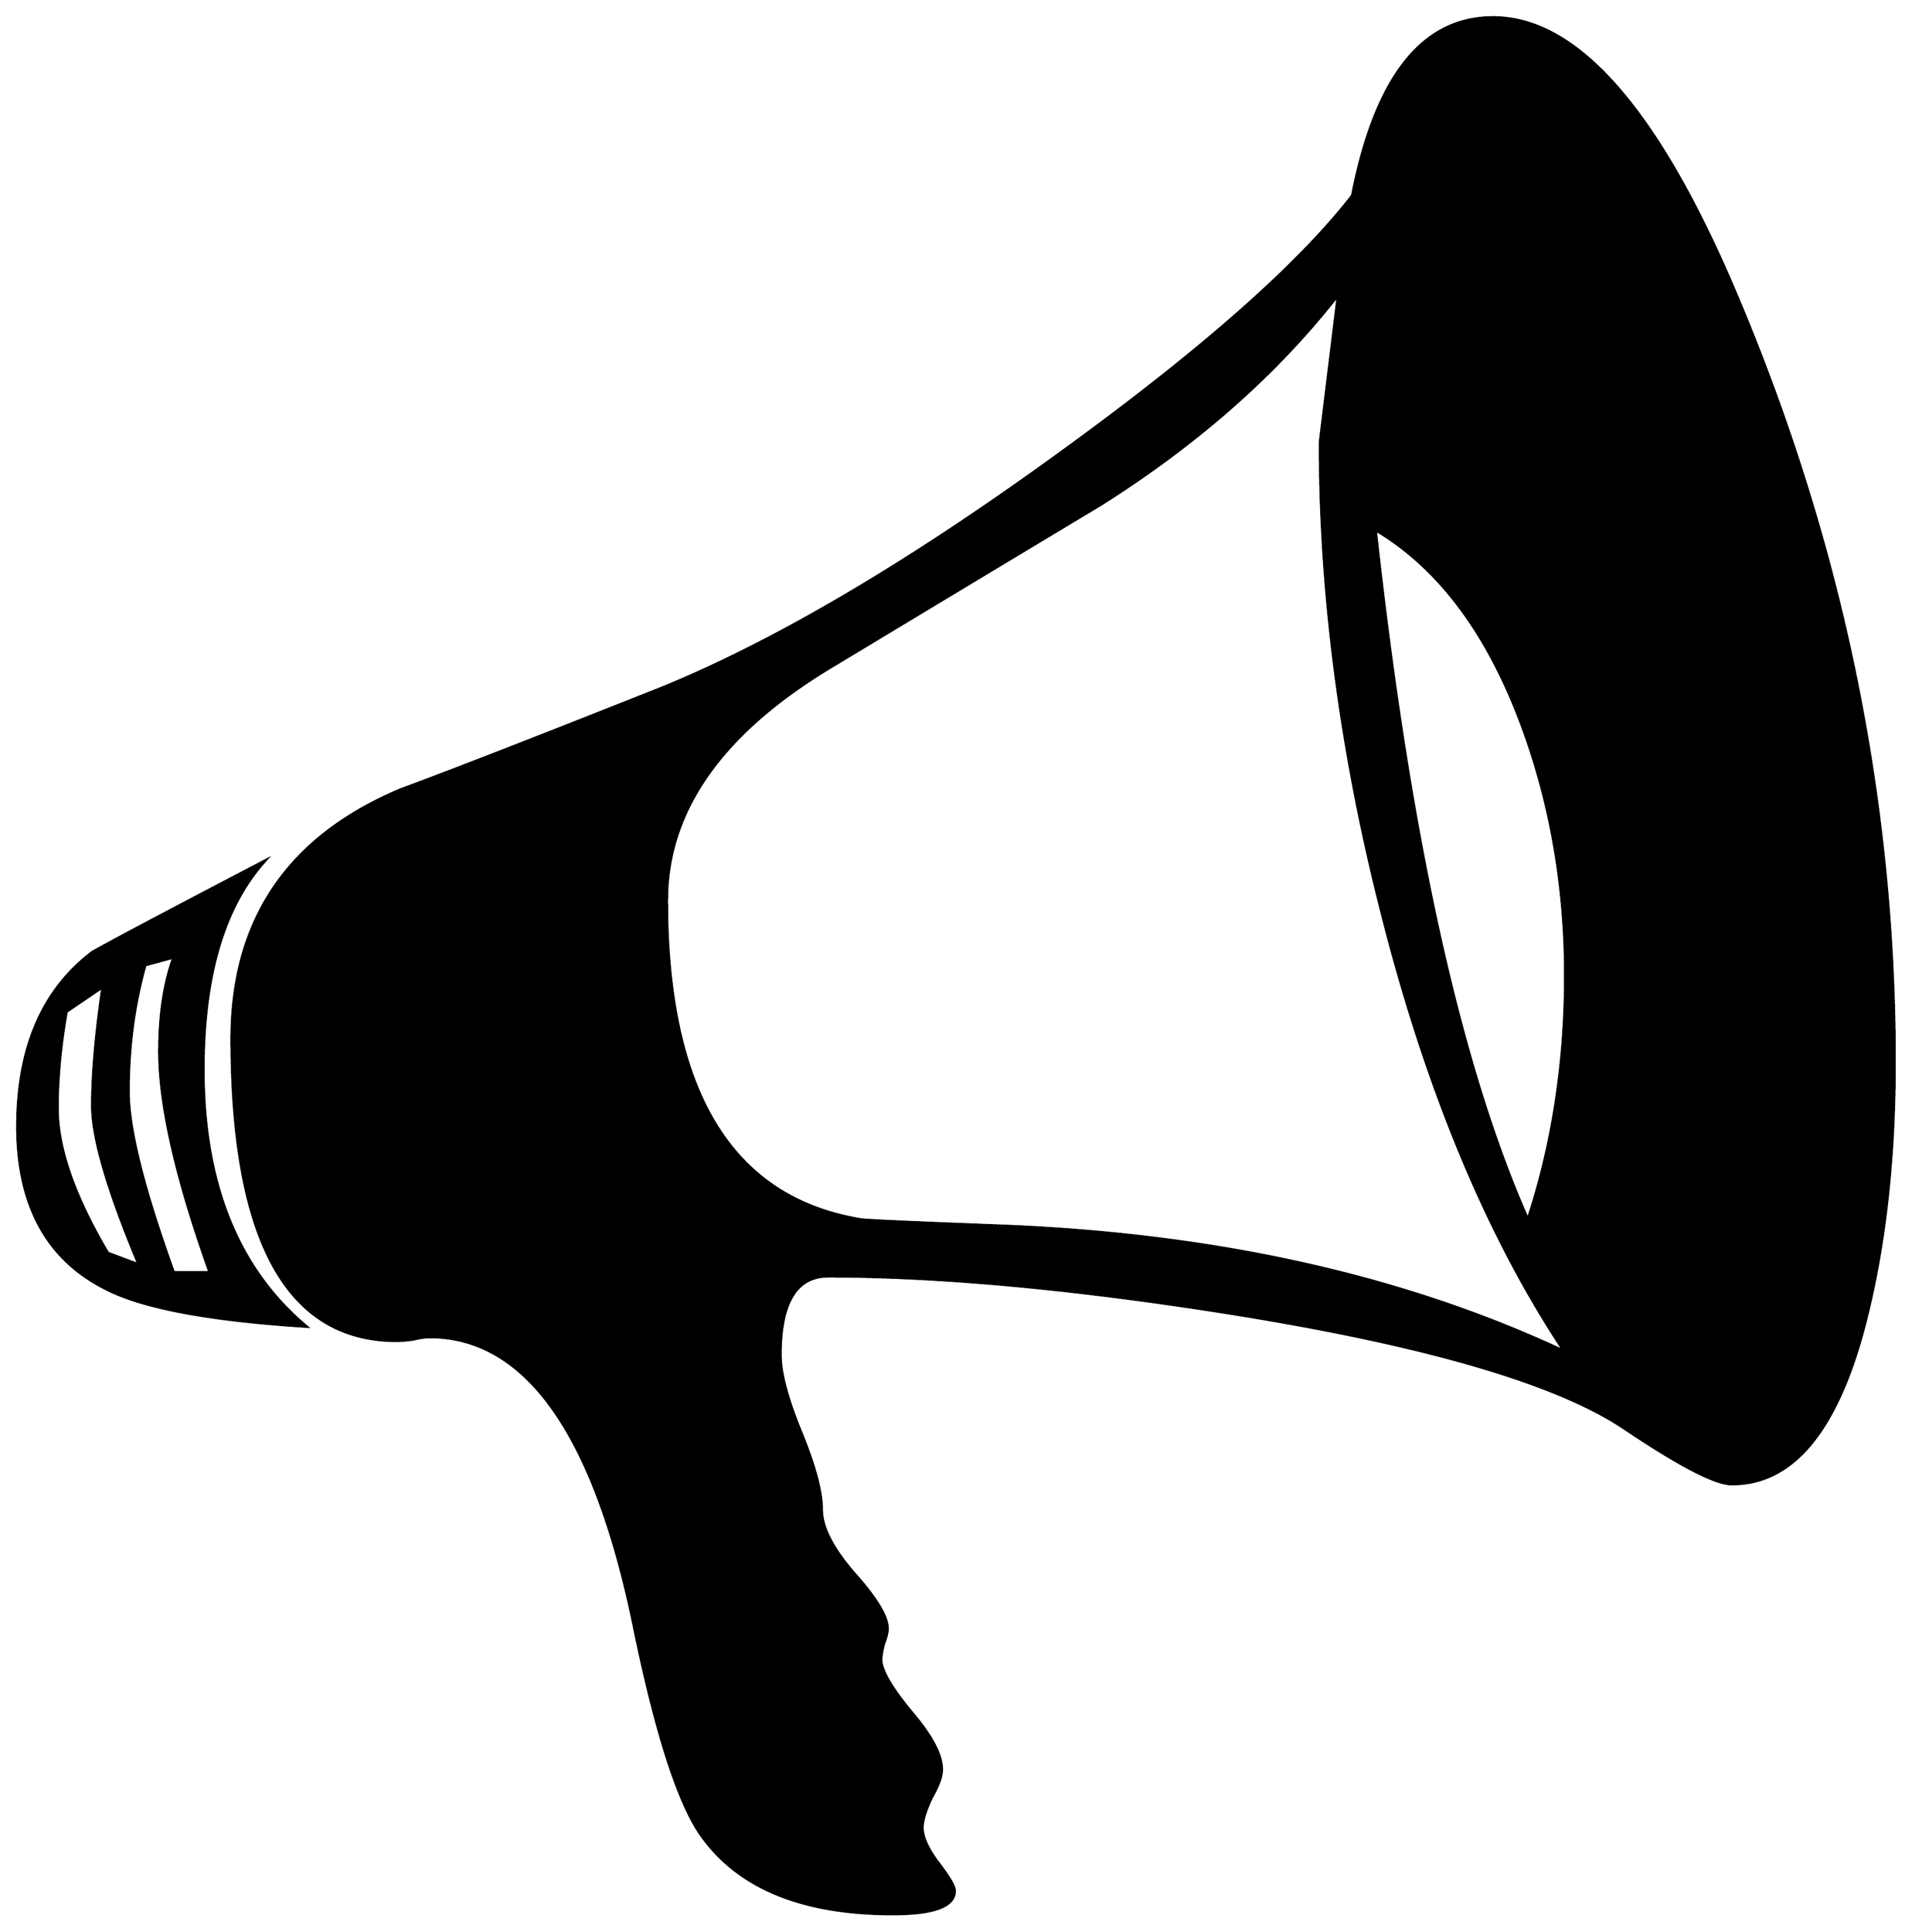 


\begin{tikzpicture}[y=0.80pt, x=0.80pt, yscale=-1.0, xscale=1.0, inner sep=0pt, outer sep=0pt]
\begin{scope}[shift={(100.0,1634.0)},nonzero rule]
  \path[draw=.,fill=.,line width=1.600pt] (1765.0,-436.0) ..
    controls (1765.0,-363.333) and (1758.0,-298.333) ..
    (1744.0,-241.0) .. controls (1722.667,-153.0) and
    (1687.667,-109.0) .. (1639.0,-109.0) .. controls
    (1626.333,-109.0) and (1598.667,-123.333) .. (1556.0,-152.0) ..
    controls (1504.667,-186.667) and (1405.333,-216.0) ..
    (1258.0,-240.0) .. controls (1134.0,-260.0) and
    (1027.667,-270.0) .. (939.0,-270.0) .. controls (914.333,-270.0)
    and (902.0,-249.667) .. (902.0,-209.0) .. controls
    (902.0,-195.0) and (907.333,-175.0) .. (918.0,-149.0) ..
    controls (928.667,-123.0) and (934.0,-103.0) .. (934.0,-89.0)
    .. controls (934.0,-75.667) and (942.333,-59.333) .. (959.0,-40.0)
    .. controls (976.333,-20.667) and (985.0,-6.333) .. (985.0,3.0) ..
    controls (985.0,5.667) and (984.0,9.667) .. (982.0,15.0) ..
    controls (980.667,20.333) and (980.0,24.333) .. (980.0,27.0) ..
    controls (980.0,35.0) and (987.667,48.333) .. (1003.0,67.0) ..
    controls (1019.0,85.667) and (1027.0,100.667) .. (1027.0,112.0)
    .. controls (1027.0,117.333) and (1024.333,124.667) ..
    (1019.0,134.0) .. controls (1014.333,144.0) and (1012.0,151.667)
    .. (1012.0,157.0) .. controls (1012.0,164.333) and
    (1016.0,173.333) .. (1024.0,184.0) .. controls (1032.667,195.333)
    and (1037.0,202.667) .. (1037.0,206.0) .. controls
    (1037.0,218.0) and (1021.0,224.0) .. (989.0,224.0) ..
    controls (918.333,224.0) and (868.667,203.333) .. (840.0,162.0) ..
    controls (822.667,136.667) and (805.667,83.667) .. (789.0,3.0) ..
    controls (758.333,-147.667) and (705.333,-223.0) .. (630.0,-223.0)
    .. controls (627.333,-223.0) and (623.0,-222.333) ..
    (617.0,-221.0) .. controls (611.667,-220.333) and (607.667,-220.0)
    .. (605.0,-220.0) .. controls (519.667,-220.0) and
    (477.0,-298.0) .. (477.0,-454.0) .. controls (477.0,-546.0)
    and (520.667,-610.333) .. (608.0,-647.0) .. controls
    (646.0,-661.0) and (713.667,-687.333) .. (811.0,-726.0) ..
    controls (900.333,-762.667) and (1004.0,-824.0) ..
    (1122.0,-910.0) .. controls (1229.333,-988.0) and
    (1303.667,-1053.667) .. (1345.0,-1107.0) .. controls
    (1363.0,-1199.0) and (1399.333,-1245.0) .. (1454.0,-1245.0) ..
    controls (1519.333,-1245.0) and (1582.333,-1173.0) ..
    (1643.0,-1029.0) .. controls (1724.333,-836.333) and
    (1765.0,-638.667) .. (1765.0,-436.0) -- cycle(535.0,-231.0) ..
    controls (461.667,-235.667) and (410.667,-245.0) .. (382.0,-259.0)
    .. controls (334.667,-281.667) and (311.0,-324.0) ..
    (311.0,-386.0) .. controls (311.0,-446.667) and (330.333,-491.667)
    .. (369.0,-521.0) .. controls (383.0,-529.0) and
    (427.667,-552.667) .. (503.0,-592.0) .. controls (471.0,-556.667)
    and (455.0,-502.667) .. (455.0,-430.0) .. controls
    (455.0,-342.0) and (481.667,-275.667) .. (535.0,-231.0) --
    cycle(1510.0,-503.0) .. controls (1510.0,-571.0) and
    (1499.0,-635.0) .. (1477.0,-695.0) .. controls
    (1450.333,-767.667) and (1412.333,-818.667) .. (1363.0,-848.0) ..
    controls (1389.0,-610.667) and (1428.333,-432.667) ..
    (1481.0,-314.0) .. controls (1500.333,-372.667) and
    (1510.0,-435.667) .. (1510.0,-503.0) -- cycle(1509.0,-212.0)
    .. controls (1449.667,-301.333) and (1402.667,-414.333) ..
    (1368.0,-551.0) .. controls (1336.0,-676.333) and
    (1320.0,-798.0) .. (1320.0,-916.0) -- (1334.0,-1030.0) ..
    controls (1286.0,-968.667) and (1224.333,-914.333) ..
    (1149.0,-867.0) .. controls (1102.333,-839.0) and
    (1032.0,-796.667) .. (938.0,-740.0) .. controls (855.333,-689.333)
    and (814.0,-629.667) .. (814.0,-561.0) .. controls
    (814.0,-413.0) and (864.0,-330.667) .. (964.0,-314.0) ..
    controls (967.333,-313.333) and (1004.333,-311.667) ..
    (1075.0,-309.0) .. controls (1240.333,-302.333) and
    (1385.0,-270.0) .. (1509.0,-212.0) -- cycle(460.0,-273.0) ..
    controls (434.0,-345.667) and (421.0,-402.667) .. (421.0,-444.0)
    .. controls (421.0,-472.667) and (424.667,-497.0) ..
    (432.0,-517.0) -- (410.0,-511.0) .. controls (401.333,-480.333)
    and (397.0,-447.667) .. (397.0,-413.0) .. controls
    (397.0,-384.333) and (408.667,-337.667) .. (432.0,-273.0) --
    (460.0,-273.0) -- cycle(405.0,-279.0) .. controls
    (381.0,-336.333) and (369.0,-377.333) .. (369.0,-402.0) ..
    controls (369.0,-426.667) and (371.667,-457.333) .. (377.0,-494.0)
    -- (349.0,-475.0) .. controls (344.333,-448.333) and
    (342.0,-423.333) .. (342.0,-400.0) .. controls (342.0,-369.333)
    and (355.0,-332.0) .. (381.0,-288.0) -- (405.0,-279.0) --
    cycle;
\end{scope}

\end{tikzpicture}

